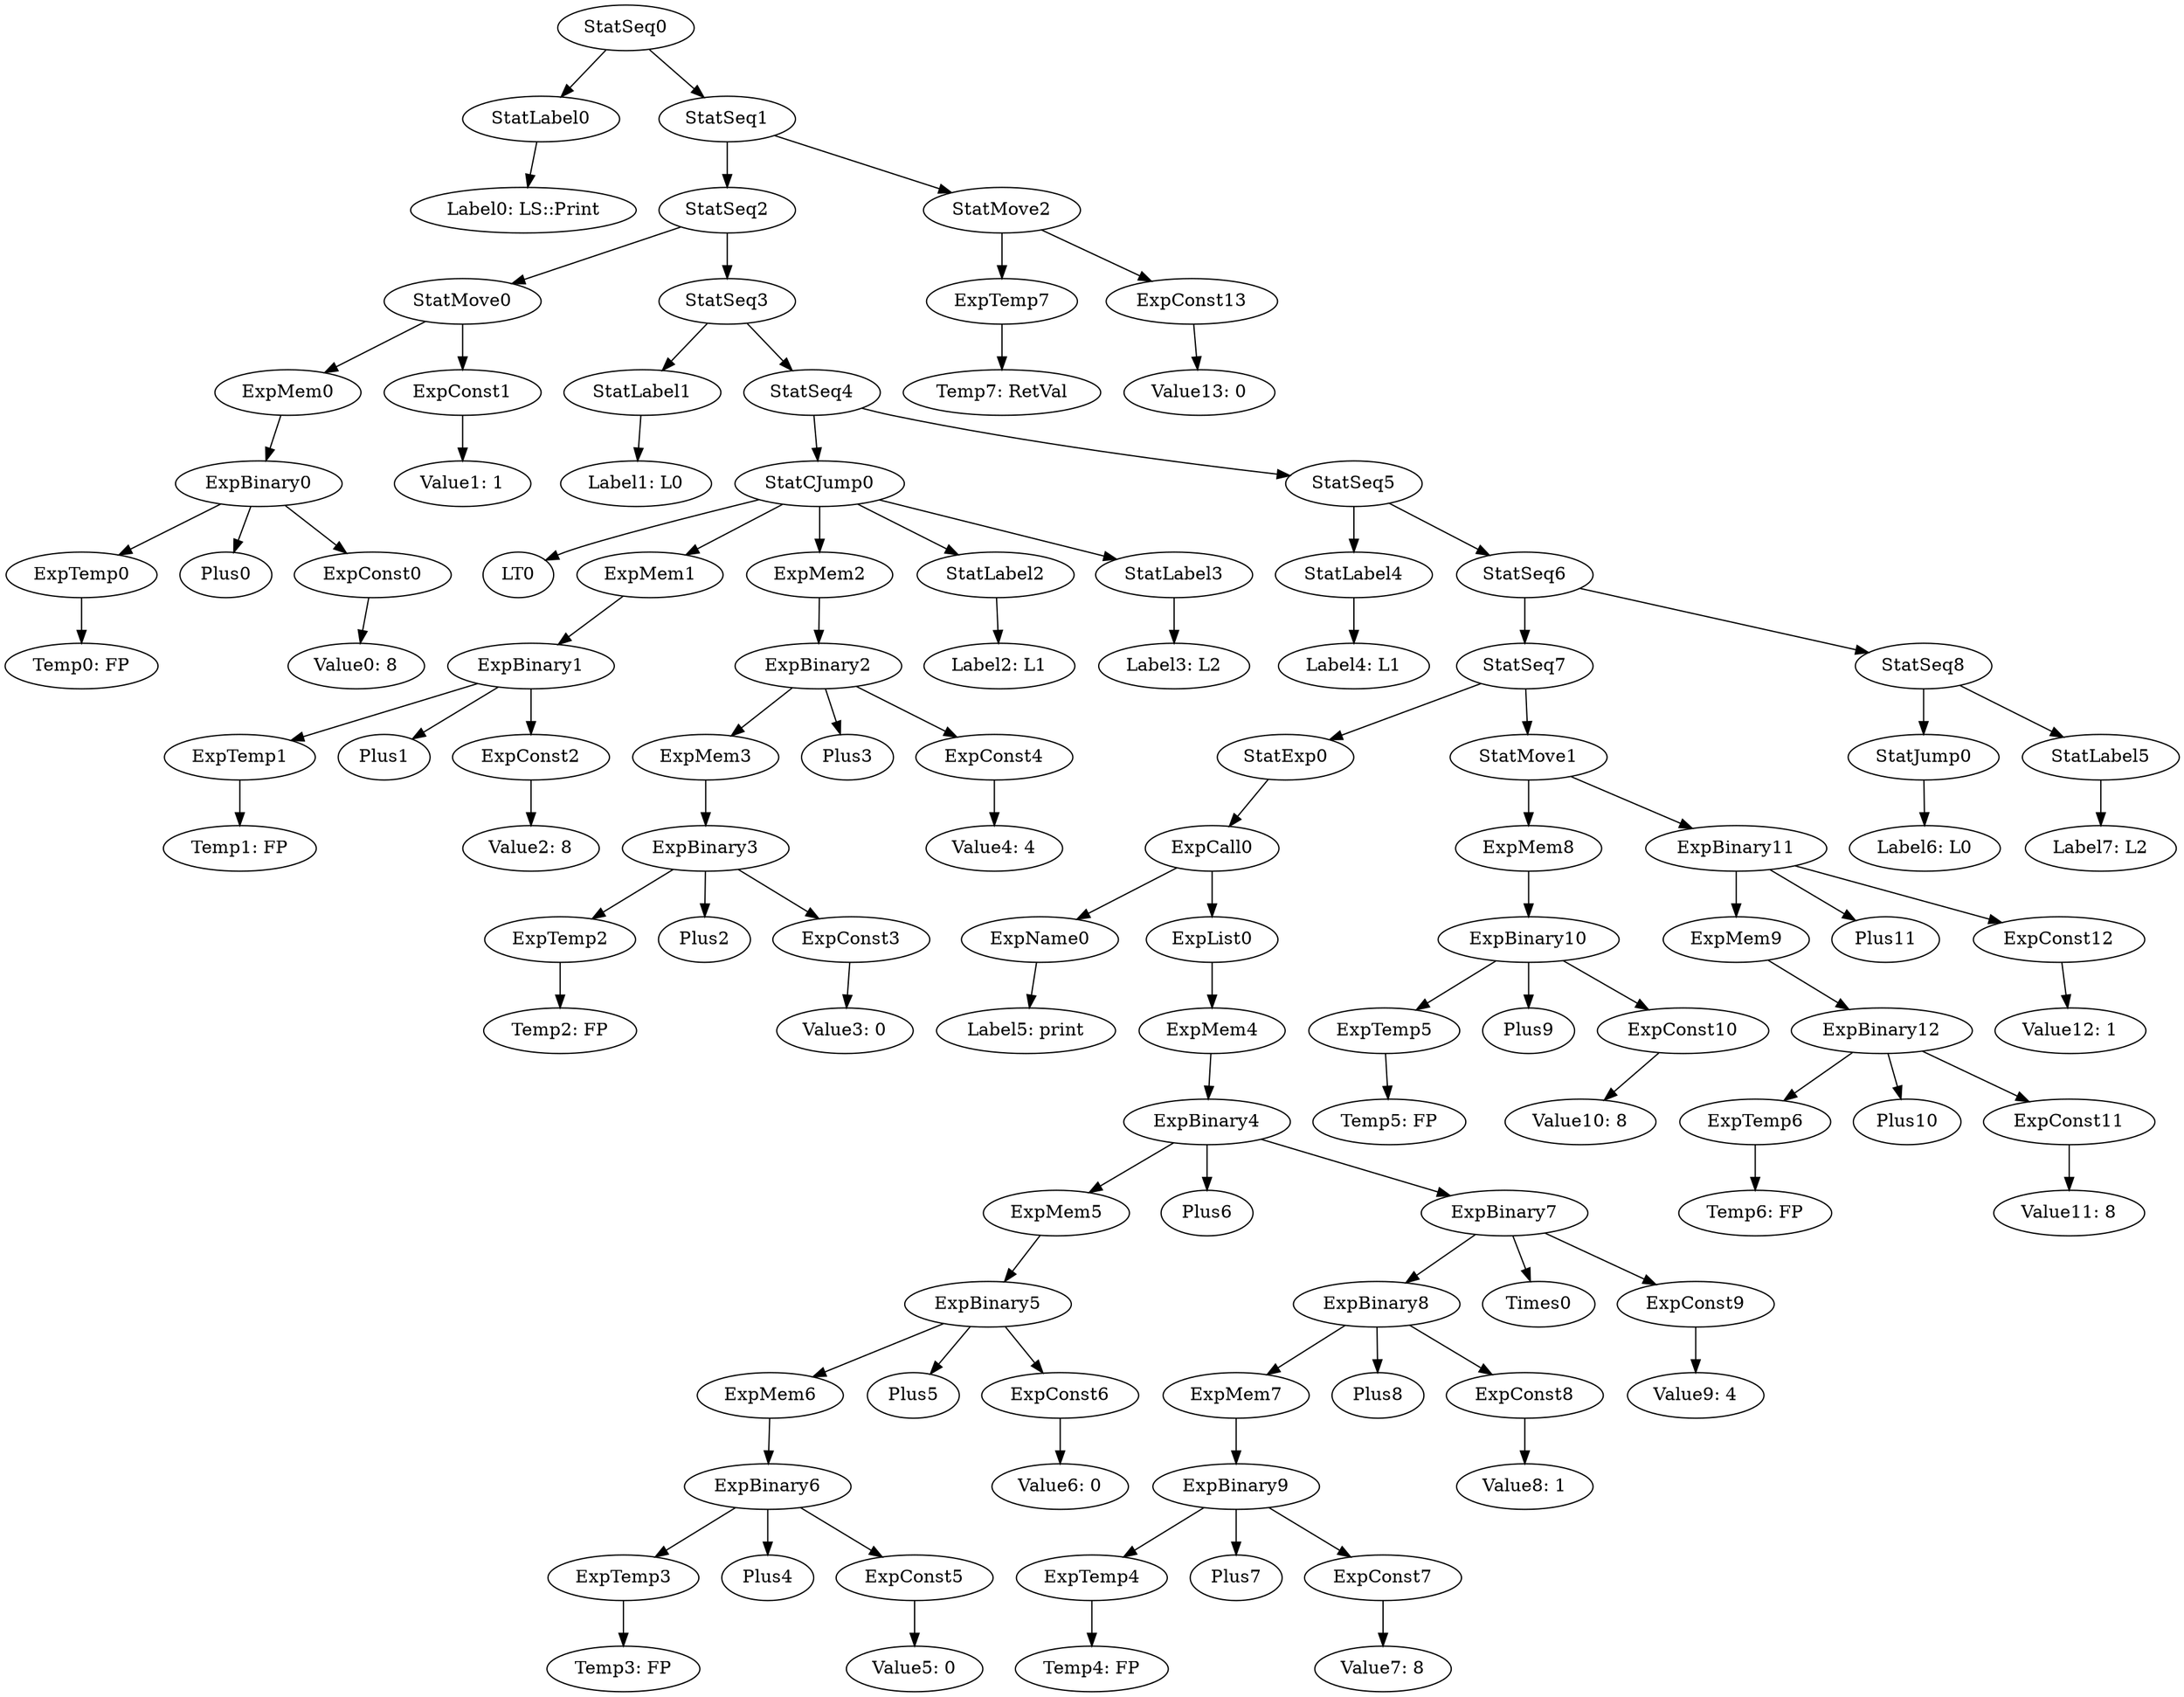 digraph {
	ordering = out;
	ExpConst13 -> "Value13: 0";
	StatMove2 -> ExpTemp7;
	StatMove2 -> ExpConst13;
	StatJump0 -> "Label6: L0";
	StatSeq6 -> StatSeq7;
	StatSeq6 -> StatSeq8;
	ExpConst11 -> "Value11: 8";
	ExpTemp6 -> "Temp6: FP";
	StatMove1 -> ExpMem8;
	StatMove1 -> ExpBinary11;
	StatSeq1 -> StatSeq2;
	StatSeq1 -> StatMove2;
	ExpMem8 -> ExpBinary10;
	ExpConst10 -> "Value10: 8";
	ExpBinary10 -> ExpTemp5;
	ExpBinary10 -> Plus9;
	ExpBinary10 -> ExpConst10;
	StatLabel5 -> "Label7: L2";
	ExpTemp5 -> "Temp5: FP";
	ExpBinary12 -> ExpTemp6;
	ExpBinary12 -> Plus10;
	ExpBinary12 -> ExpConst11;
	StatSeq7 -> StatExp0;
	StatSeq7 -> StatMove1;
	ExpMem4 -> ExpBinary4;
	ExpTemp2 -> "Temp2: FP";
	ExpConst3 -> "Value3: 0";
	ExpConst7 -> "Value7: 8";
	ExpTemp1 -> "Temp1: FP";
	StatExp0 -> ExpCall0;
	StatSeq0 -> StatLabel0;
	StatSeq0 -> StatSeq1;
	ExpConst12 -> "Value12: 1";
	ExpBinary7 -> ExpBinary8;
	ExpBinary7 -> Times0;
	ExpBinary7 -> ExpConst9;
	ExpList0 -> ExpMem4;
	StatCJump0 -> LT0;
	StatCJump0 -> ExpMem1;
	StatCJump0 -> ExpMem2;
	StatCJump0 -> StatLabel2;
	StatCJump0 -> StatLabel3;
	ExpBinary0 -> ExpTemp0;
	ExpBinary0 -> Plus0;
	ExpBinary0 -> ExpConst0;
	StatMove0 -> ExpMem0;
	StatMove0 -> ExpConst1;
	ExpConst2 -> "Value2: 8";
	ExpBinary3 -> ExpTemp2;
	ExpBinary3 -> Plus2;
	ExpBinary3 -> ExpConst3;
	ExpConst5 -> "Value5: 0";
	ExpTemp7 -> "Temp7: RetVal";
	ExpTemp0 -> "Temp0: FP";
	StatSeq5 -> StatLabel4;
	StatSeq5 -> StatSeq6;
	StatLabel4 -> "Label4: L1";
	StatSeq3 -> StatLabel1;
	StatSeq3 -> StatSeq4;
	ExpMem7 -> ExpBinary9;
	ExpBinary2 -> ExpMem3;
	ExpBinary2 -> Plus3;
	ExpBinary2 -> ExpConst4;
	ExpMem5 -> ExpBinary5;
	StatLabel0 -> "Label0: LS::Print";
	StatLabel2 -> "Label2: L1";
	ExpMem3 -> ExpBinary3;
	ExpBinary1 -> ExpTemp1;
	ExpBinary1 -> Plus1;
	ExpBinary1 -> ExpConst2;
	ExpMem0 -> ExpBinary0;
	ExpBinary6 -> ExpTemp3;
	ExpBinary6 -> Plus4;
	ExpBinary6 -> ExpConst5;
	StatSeq2 -> StatMove0;
	StatSeq2 -> StatSeq3;
	ExpMem9 -> ExpBinary12;
	ExpMem1 -> ExpBinary1;
	ExpConst6 -> "Value6: 0";
	ExpConst1 -> "Value1: 1";
	StatLabel1 -> "Label1: L0";
	ExpMem2 -> ExpBinary2;
	StatSeq4 -> StatCJump0;
	StatSeq4 -> StatSeq5;
	ExpCall0 -> ExpName0;
	ExpCall0 -> ExpList0;
	ExpBinary8 -> ExpMem7;
	ExpBinary8 -> Plus8;
	ExpBinary8 -> ExpConst8;
	ExpName0 -> "Label5: print";
	StatSeq8 -> StatJump0;
	StatSeq8 -> StatLabel5;
	ExpTemp3 -> "Temp3: FP";
	ExpMem6 -> ExpBinary6;
	ExpConst0 -> "Value0: 8";
	ExpBinary4 -> ExpMem5;
	ExpBinary4 -> Plus6;
	ExpBinary4 -> ExpBinary7;
	ExpTemp4 -> "Temp4: FP";
	ExpBinary9 -> ExpTemp4;
	ExpBinary9 -> Plus7;
	ExpBinary9 -> ExpConst7;
	ExpConst4 -> "Value4: 4";
	StatLabel3 -> "Label3: L2";
	ExpConst8 -> "Value8: 1";
	ExpBinary11 -> ExpMem9;
	ExpBinary11 -> Plus11;
	ExpBinary11 -> ExpConst12;
	ExpBinary5 -> ExpMem6;
	ExpBinary5 -> Plus5;
	ExpBinary5 -> ExpConst6;
	ExpConst9 -> "Value9: 4";
}

